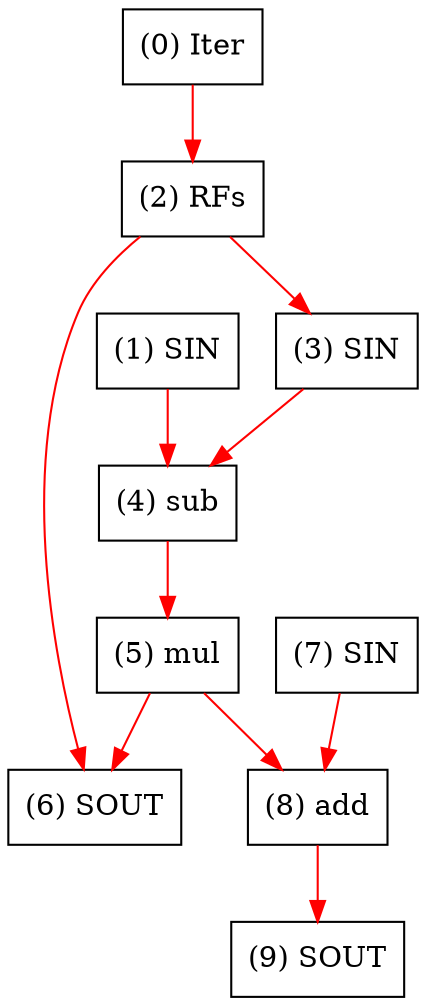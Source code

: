 digraph "DFG for'kernel' function" {
	Node0Iter[shape=record, label="(0) Iter"];
	Node1SIN[shape=record, label="(1) SIN"];
	Node2RFs[shape=record, label="(2) RFs"];
	Node3SIN[shape=record, label="(3) SIN"];
	Node4sub[shape=record, label="(4) sub"];
	Node5mul[shape=record, label="(5) mul"];
	Node6SOUT[shape=record, label="(6) SOUT"];
	Node7SIN[shape=record, label="(7) SIN"];
	Node8add[shape=record, label="(8) add"];
	Node9SOUT[shape=record, label="(9) SOUT"];
edge [color=red]
	Node0Iter -> Node2RFs
	Node2RFs -> Node3SIN
	Node3SIN -> Node4sub
	Node1SIN -> Node4sub
	Node4sub -> Node5mul
	Node5mul -> Node6SOUT
	Node2RFs -> Node6SOUT
	Node7SIN -> Node8add
	Node5mul -> Node8add
	Node8add -> Node9SOUT
}
